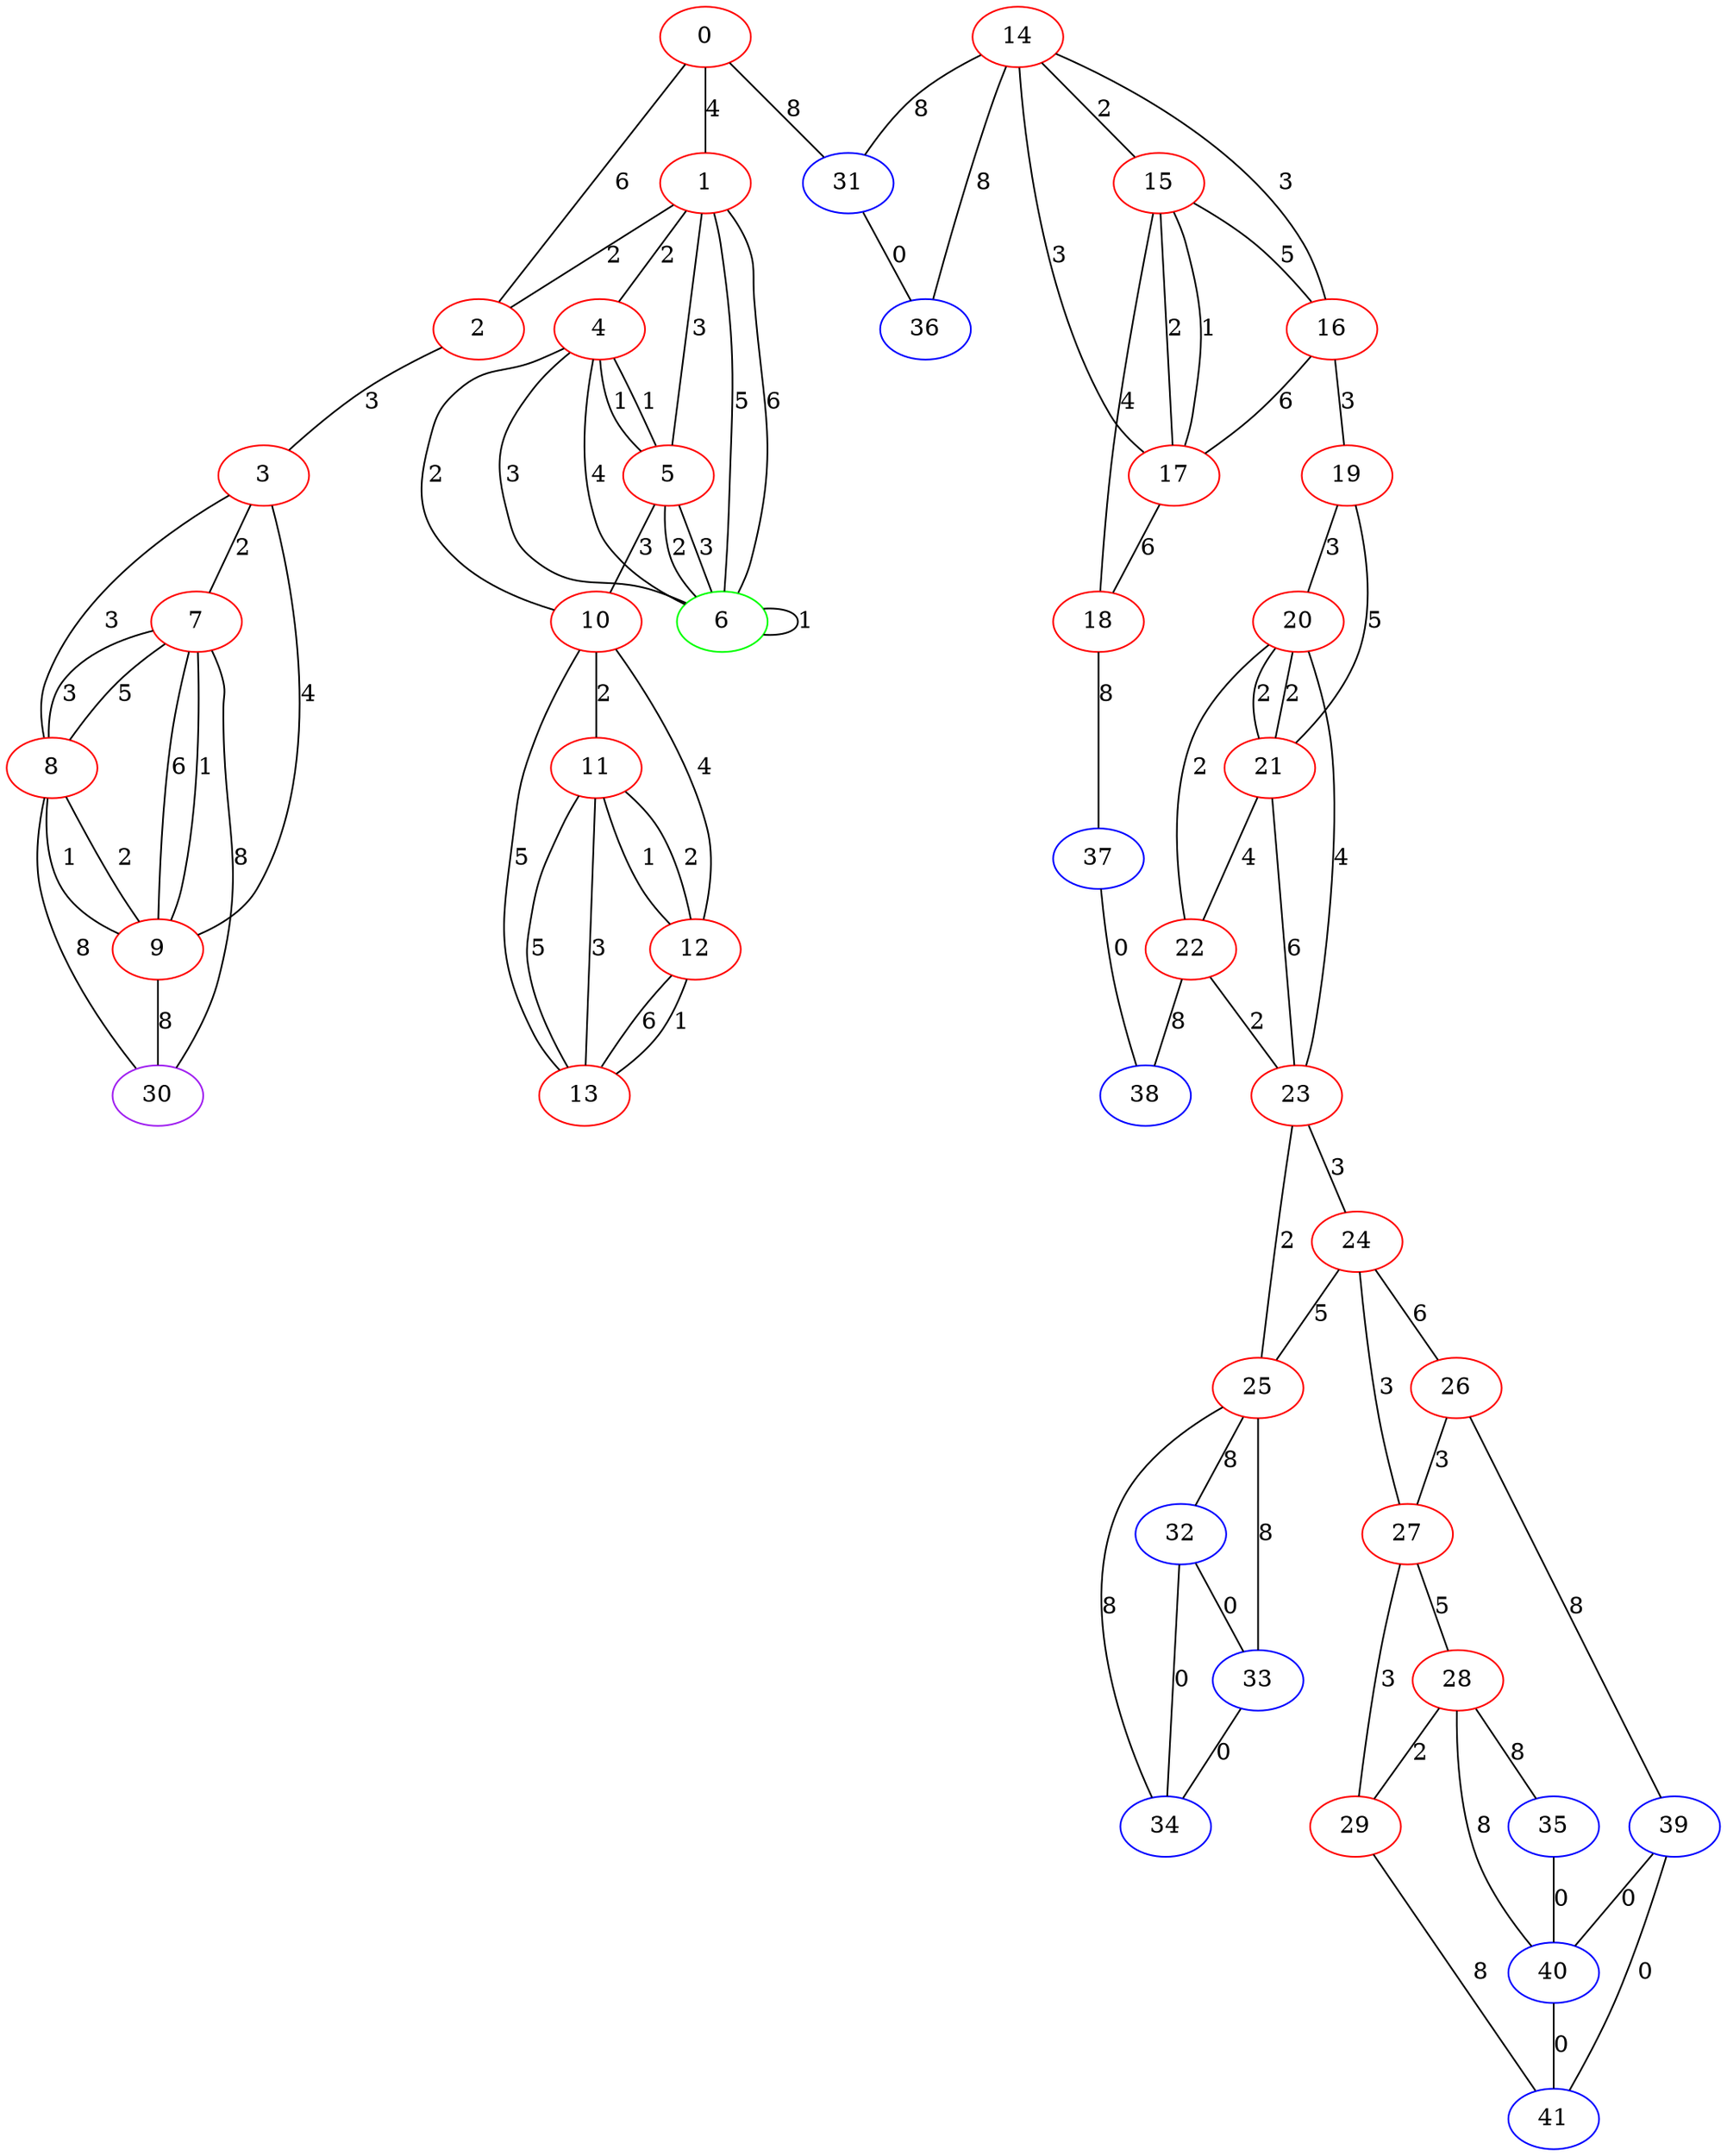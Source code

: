 graph "" {
0 [color=red, weight=1];
1 [color=red, weight=1];
2 [color=red, weight=1];
3 [color=red, weight=1];
4 [color=red, weight=1];
5 [color=red, weight=1];
6 [color=green, weight=2];
7 [color=red, weight=1];
8 [color=red, weight=1];
9 [color=red, weight=1];
10 [color=red, weight=1];
11 [color=red, weight=1];
12 [color=red, weight=1];
13 [color=red, weight=1];
14 [color=red, weight=1];
15 [color=red, weight=1];
16 [color=red, weight=1];
17 [color=red, weight=1];
18 [color=red, weight=1];
19 [color=red, weight=1];
20 [color=red, weight=1];
21 [color=red, weight=1];
22 [color=red, weight=1];
23 [color=red, weight=1];
24 [color=red, weight=1];
25 [color=red, weight=1];
26 [color=red, weight=1];
27 [color=red, weight=1];
28 [color=red, weight=1];
29 [color=red, weight=1];
30 [color=purple, weight=4];
31 [color=blue, weight=3];
32 [color=blue, weight=3];
33 [color=blue, weight=3];
34 [color=blue, weight=3];
35 [color=blue, weight=3];
36 [color=blue, weight=3];
37 [color=blue, weight=3];
38 [color=blue, weight=3];
39 [color=blue, weight=3];
40 [color=blue, weight=3];
41 [color=blue, weight=3];
0 -- 1  [key=0, label=4];
0 -- 2  [key=0, label=6];
0 -- 31  [key=0, label=8];
1 -- 2  [key=0, label=2];
1 -- 4  [key=0, label=2];
1 -- 5  [key=0, label=3];
1 -- 6  [key=0, label=5];
1 -- 6  [key=1, label=6];
2 -- 3  [key=0, label=3];
3 -- 8  [key=0, label=3];
3 -- 9  [key=0, label=4];
3 -- 7  [key=0, label=2];
4 -- 10  [key=0, label=2];
4 -- 5  [key=0, label=1];
4 -- 5  [key=1, label=1];
4 -- 6  [key=0, label=3];
4 -- 6  [key=1, label=4];
5 -- 10  [key=0, label=3];
5 -- 6  [key=0, label=2];
5 -- 6  [key=1, label=3];
6 -- 6  [key=0, label=1];
7 -- 8  [key=0, label=3];
7 -- 8  [key=1, label=5];
7 -- 9  [key=0, label=1];
7 -- 9  [key=1, label=6];
7 -- 30  [key=0, label=8];
8 -- 9  [key=0, label=2];
8 -- 9  [key=1, label=1];
8 -- 30  [key=0, label=8];
9 -- 30  [key=0, label=8];
10 -- 12  [key=0, label=4];
10 -- 11  [key=0, label=2];
10 -- 13  [key=0, label=5];
11 -- 12  [key=0, label=1];
11 -- 12  [key=1, label=2];
11 -- 13  [key=0, label=5];
11 -- 13  [key=1, label=3];
12 -- 13  [key=0, label=6];
12 -- 13  [key=1, label=1];
14 -- 16  [key=0, label=3];
14 -- 17  [key=0, label=3];
14 -- 31  [key=0, label=8];
14 -- 36  [key=0, label=8];
14 -- 15  [key=0, label=2];
15 -- 16  [key=0, label=5];
15 -- 17  [key=0, label=2];
15 -- 17  [key=1, label=1];
15 -- 18  [key=0, label=4];
16 -- 17  [key=0, label=6];
16 -- 19  [key=0, label=3];
17 -- 18  [key=0, label=6];
18 -- 37  [key=0, label=8];
19 -- 20  [key=0, label=3];
19 -- 21  [key=0, label=5];
20 -- 21  [key=0, label=2];
20 -- 21  [key=1, label=2];
20 -- 22  [key=0, label=2];
20 -- 23  [key=0, label=4];
21 -- 22  [key=0, label=4];
21 -- 23  [key=0, label=6];
22 -- 38  [key=0, label=8];
22 -- 23  [key=0, label=2];
23 -- 24  [key=0, label=3];
23 -- 25  [key=0, label=2];
24 -- 25  [key=0, label=5];
24 -- 26  [key=0, label=6];
24 -- 27  [key=0, label=3];
25 -- 32  [key=0, label=8];
25 -- 34  [key=0, label=8];
25 -- 33  [key=0, label=8];
26 -- 27  [key=0, label=3];
26 -- 39  [key=0, label=8];
27 -- 28  [key=0, label=5];
27 -- 29  [key=0, label=3];
28 -- 40  [key=0, label=8];
28 -- 35  [key=0, label=8];
28 -- 29  [key=0, label=2];
29 -- 41  [key=0, label=8];
31 -- 36  [key=0, label=0];
32 -- 33  [key=0, label=0];
32 -- 34  [key=0, label=0];
33 -- 34  [key=0, label=0];
35 -- 40  [key=0, label=0];
37 -- 38  [key=0, label=0];
39 -- 40  [key=0, label=0];
39 -- 41  [key=0, label=0];
40 -- 41  [key=0, label=0];
}
